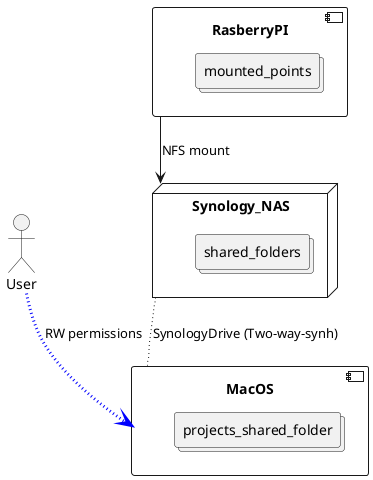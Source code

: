 @startuml nasnfs

node Synology_NAS {
    collections shared_folders
}
component MacOS {
    collections projects_shared_folder
}
actor User
component RasberryPI {
    collections mounted_points
}
User -[#blue,dotted,thickness=3]-> MacOS : RW permissions
Synology_NAS ~~ MacOS : SynologyDrive (Two-way-synh)
RasberryPI --> Synology_NAS : NFS mount
@enduml
'